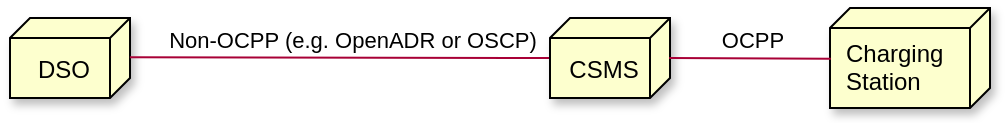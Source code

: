 <mxfile version="24.7.14">
  <diagram name="Page-1" id="9tQ1tSP2HzV1Um7QykBu">
    <mxGraphModel dx="339" dy="288" grid="1" gridSize="10" guides="1" tooltips="1" connect="1" arrows="1" fold="1" page="1" pageScale="1" pageWidth="827" pageHeight="1169" math="0" shadow="0">
      <root>
        <mxCell id="0" />
        <mxCell id="1" parent="0" />
        <mxCell id="CXf4Stw_9BNjJduYWU0U-2" value="&lt;p&gt;DSO&lt;/p&gt;" style="verticalAlign=top;align=center;spacingTop=0;spacingLeft=6;spacingRight=12;shape=cube;size=10;direction=south;fontStyle=0;html=1;whiteSpace=wrap;fillColor=#fdffce;strokeColor=#000000;fillStyle=auto;gradientColor=none;shadow=1;" parent="1" vertex="1">
          <mxGeometry x="40" y="90" width="60" height="40" as="geometry" />
        </mxCell>
        <mxCell id="mhzfkvUgbWvhKUDIgvSq-2" style="rounded=0;orthogonalLoop=1;jettySize=auto;html=1;exitX=0.492;exitY=0.001;exitDx=0;exitDy=0;exitPerimeter=0;entryX=0.5;entryY=1;entryDx=0;entryDy=0;entryPerimeter=0;startArrow=none;startFill=0;endArrow=none;endFill=0;strokeColor=#a80036;" parent="1" source="CXf4Stw_9BNjJduYWU0U-2" target="gdr06xnz4CwgrTGuNF6l-1" edge="1">
          <mxGeometry relative="1" as="geometry" />
        </mxCell>
        <mxCell id="mhzfkvUgbWvhKUDIgvSq-3" value="Non-OCPP (e.g. OpenADR or OSCP)" style="edgeLabel;html=1;align=center;verticalAlign=middle;resizable=0;points=[];" parent="mhzfkvUgbWvhKUDIgvSq-2" vertex="1" connectable="0">
          <mxGeometry x="-0.158" relative="1" as="geometry">
            <mxPoint x="22" y="-9" as="offset" />
          </mxGeometry>
        </mxCell>
        <mxCell id="gdr06xnz4CwgrTGuNF6l-1" value="&lt;p&gt;CSMS&lt;/p&gt;" style="verticalAlign=top;align=center;spacingTop=0;spacingLeft=6;spacingRight=12;shape=cube;size=10;direction=south;fontStyle=0;html=1;whiteSpace=wrap;fillColor=#fdffce;strokeColor=#000000;fillStyle=auto;gradientColor=none;shadow=1;" parent="1" vertex="1">
          <mxGeometry x="310" y="90" width="60" height="40" as="geometry" />
        </mxCell>
        <mxCell id="gdr06xnz4CwgrTGuNF6l-2" value="&lt;p&gt;Charging&lt;br&gt;Station&lt;/p&gt;" style="verticalAlign=top;align=left;spacingTop=-3;spacingLeft=6;spacingRight=12;shape=cube;size=10;direction=south;fontStyle=0;html=1;whiteSpace=wrap;fillColor=#fdffce;strokeColor=#000000;fillStyle=auto;gradientColor=none;shadow=1;spacing=2;" parent="1" vertex="1">
          <mxGeometry x="450" y="85" width="80" height="50" as="geometry" />
        </mxCell>
        <mxCell id="gdr06xnz4CwgrTGuNF6l-3" style="rounded=0;orthogonalLoop=1;jettySize=auto;html=1;entryX=0.5;entryY=0.007;entryDx=0;entryDy=0;entryPerimeter=0;endArrow=none;endFill=0;strokeColor=#a80036;exitX=0.508;exitY=0.995;exitDx=0;exitDy=0;exitPerimeter=0;" parent="1" source="gdr06xnz4CwgrTGuNF6l-2" target="gdr06xnz4CwgrTGuNF6l-1" edge="1">
          <mxGeometry relative="1" as="geometry" />
        </mxCell>
        <mxCell id="gdr06xnz4CwgrTGuNF6l-5" value="OCPP" style="edgeLabel;html=1;align=center;verticalAlign=middle;resizable=0;points=[];" parent="gdr06xnz4CwgrTGuNF6l-3" vertex="1" connectable="0">
          <mxGeometry x="0.008" y="-1" relative="1" as="geometry">
            <mxPoint x="1" y="-8" as="offset" />
          </mxGeometry>
        </mxCell>
      </root>
    </mxGraphModel>
  </diagram>
</mxfile>
